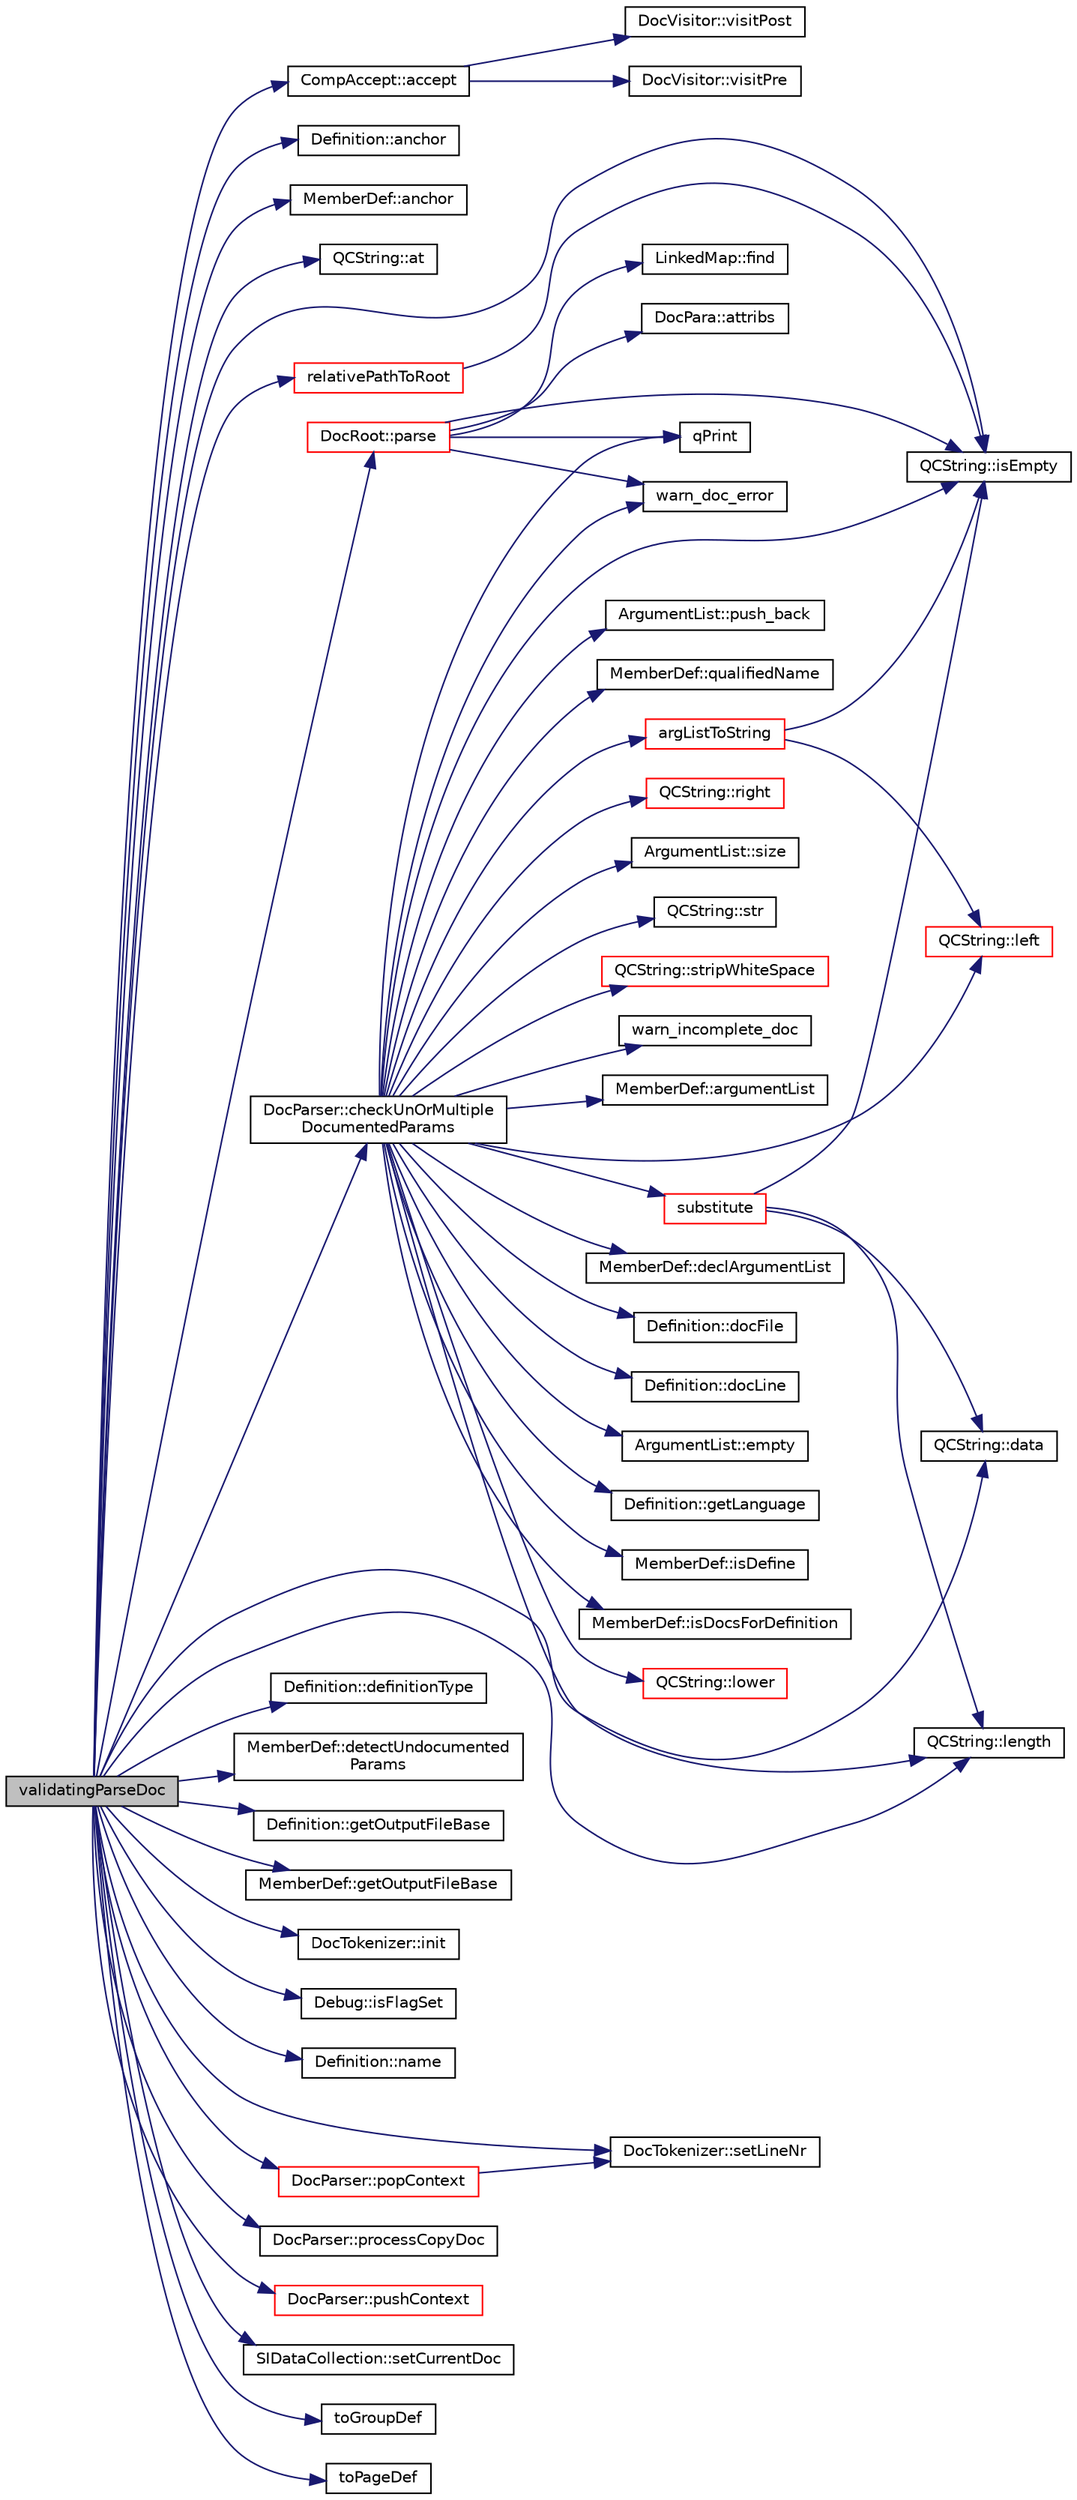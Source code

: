 digraph "validatingParseDoc"
{
 // LATEX_PDF_SIZE
  edge [fontname="Helvetica",fontsize="10",labelfontname="Helvetica",labelfontsize="10"];
  node [fontname="Helvetica",fontsize="10",shape=record];
  rankdir="LR";
  Node1 [label="validatingParseDoc",height=0.2,width=0.4,color="black", fillcolor="grey75", style="filled", fontcolor="black",tooltip=" "];
  Node1 -> Node2 [color="midnightblue",fontsize="10",style="solid",fontname="Helvetica"];
  Node2 [label="CompAccept::accept",height=0.2,width=0.4,color="black", fillcolor="white", style="filled",URL="$classCompAccept.html#ac799791209a925933d3eb1e544a65acf",tooltip=" "];
  Node2 -> Node3 [color="midnightblue",fontsize="10",style="solid",fontname="Helvetica"];
  Node3 [label="DocVisitor::visitPost",height=0.2,width=0.4,color="black", fillcolor="white", style="filled",URL="$classDocVisitor.html#afc37187eb3ca61b7bb0b730636324966",tooltip=" "];
  Node2 -> Node4 [color="midnightblue",fontsize="10",style="solid",fontname="Helvetica"];
  Node4 [label="DocVisitor::visitPre",height=0.2,width=0.4,color="black", fillcolor="white", style="filled",URL="$classDocVisitor.html#ad19af23c9a793e7b224df2a9e63f8abb",tooltip=" "];
  Node1 -> Node5 [color="midnightblue",fontsize="10",style="solid",fontname="Helvetica"];
  Node5 [label="Definition::anchor",height=0.2,width=0.4,color="black", fillcolor="white", style="filled",URL="$classDefinition.html#a56e91f9b76f41208a22cfb2336871604",tooltip=" "];
  Node1 -> Node6 [color="midnightblue",fontsize="10",style="solid",fontname="Helvetica"];
  Node6 [label="MemberDef::anchor",height=0.2,width=0.4,color="black", fillcolor="white", style="filled",URL="$classMemberDef.html#a170c6221384447f7e2e9f5a529efef40",tooltip=" "];
  Node1 -> Node7 [color="midnightblue",fontsize="10",style="solid",fontname="Helvetica"];
  Node7 [label="QCString::at",height=0.2,width=0.4,color="black", fillcolor="white", style="filled",URL="$classQCString.html#a4c8be5d062cc14919b53ff0a3c8f9a4f",tooltip=" "];
  Node1 -> Node8 [color="midnightblue",fontsize="10",style="solid",fontname="Helvetica"];
  Node8 [label="DocParser::checkUnOrMultiple\lDocumentedParams",height=0.2,width=0.4,color="black", fillcolor="white", style="filled",URL="$classDocParser.html#a9ca6efdbb8e10b7908ad6906f26ff1bd",tooltip=" "];
  Node8 -> Node9 [color="midnightblue",fontsize="10",style="solid",fontname="Helvetica"];
  Node9 [label="argListToString",height=0.2,width=0.4,color="red", fillcolor="white", style="filled",URL="$util_8cpp.html#a9d5c2a3aefbda0b0e684f768a380d2db",tooltip=" "];
  Node9 -> Node19 [color="midnightblue",fontsize="10",style="solid",fontname="Helvetica"];
  Node19 [label="QCString::isEmpty",height=0.2,width=0.4,color="black", fillcolor="white", style="filled",URL="$classQCString.html#a621c4090d69ad7d05ef8e5234376c3d8",tooltip=" "];
  Node9 -> Node20 [color="midnightblue",fontsize="10",style="solid",fontname="Helvetica"];
  Node20 [label="QCString::left",height=0.2,width=0.4,color="red", fillcolor="white", style="filled",URL="$classQCString.html#aecf8b66312c4e97333219cc344c11a4f",tooltip=" "];
  Node8 -> Node28 [color="midnightblue",fontsize="10",style="solid",fontname="Helvetica"];
  Node28 [label="MemberDef::argumentList",height=0.2,width=0.4,color="black", fillcolor="white", style="filled",URL="$classMemberDef.html#a515503656a6cffb2d27f60e93c3c780e",tooltip=" "];
  Node8 -> Node29 [color="midnightblue",fontsize="10",style="solid",fontname="Helvetica"];
  Node29 [label="MemberDef::declArgumentList",height=0.2,width=0.4,color="black", fillcolor="white", style="filled",URL="$classMemberDef.html#af0d0461390544ad385a962aefd88c313",tooltip=" "];
  Node8 -> Node30 [color="midnightblue",fontsize="10",style="solid",fontname="Helvetica"];
  Node30 [label="Definition::docFile",height=0.2,width=0.4,color="black", fillcolor="white", style="filled",URL="$classDefinition.html#a00915f52f3b708bec07aab2b44f03d34",tooltip=" "];
  Node8 -> Node31 [color="midnightblue",fontsize="10",style="solid",fontname="Helvetica"];
  Node31 [label="Definition::docLine",height=0.2,width=0.4,color="black", fillcolor="white", style="filled",URL="$classDefinition.html#a26a4a6e3578aa6c81b2d6d77a1ce694f",tooltip=" "];
  Node8 -> Node18 [color="midnightblue",fontsize="10",style="solid",fontname="Helvetica"];
  Node18 [label="ArgumentList::empty",height=0.2,width=0.4,color="black", fillcolor="white", style="filled",URL="$classArgumentList.html#aaa15ddcfdb06a535a3398f1dc73d336d",tooltip=" "];
  Node8 -> Node32 [color="midnightblue",fontsize="10",style="solid",fontname="Helvetica"];
  Node32 [label="Definition::getLanguage",height=0.2,width=0.4,color="black", fillcolor="white", style="filled",URL="$classDefinition.html#a0dda9f50f2f9754e6341a10373eafec7",tooltip=" "];
  Node8 -> Node33 [color="midnightblue",fontsize="10",style="solid",fontname="Helvetica"];
  Node33 [label="MemberDef::isDefine",height=0.2,width=0.4,color="black", fillcolor="white", style="filled",URL="$classMemberDef.html#a8c9a34fe614f8c55edc60deaf0143f47",tooltip=" "];
  Node8 -> Node34 [color="midnightblue",fontsize="10",style="solid",fontname="Helvetica"];
  Node34 [label="MemberDef::isDocsForDefinition",height=0.2,width=0.4,color="black", fillcolor="white", style="filled",URL="$classMemberDef.html#a842ff86c34c3ae387d995e2597be8118",tooltip=" "];
  Node8 -> Node19 [color="midnightblue",fontsize="10",style="solid",fontname="Helvetica"];
  Node8 -> Node20 [color="midnightblue",fontsize="10",style="solid",fontname="Helvetica"];
  Node8 -> Node15 [color="midnightblue",fontsize="10",style="solid",fontname="Helvetica"];
  Node15 [label="QCString::length",height=0.2,width=0.4,color="black", fillcolor="white", style="filled",URL="$classQCString.html#ac52596733e9110b778019946d73fb268",tooltip=" "];
  Node8 -> Node35 [color="midnightblue",fontsize="10",style="solid",fontname="Helvetica"];
  Node35 [label="QCString::lower",height=0.2,width=0.4,color="red", fillcolor="white", style="filled",URL="$classQCString.html#a33688239622e659cfb469fbd62c9cccb",tooltip=" "];
  Node8 -> Node37 [color="midnightblue",fontsize="10",style="solid",fontname="Helvetica"];
  Node37 [label="ArgumentList::push_back",height=0.2,width=0.4,color="black", fillcolor="white", style="filled",URL="$classArgumentList.html#aa80c14f74871d9274671a9e33ac3c870",tooltip=" "];
  Node8 -> Node38 [color="midnightblue",fontsize="10",style="solid",fontname="Helvetica"];
  Node38 [label="qPrint",height=0.2,width=0.4,color="black", fillcolor="white", style="filled",URL="$qcstring_8h.html#a9851ebb5ae2f65b4d2b1d08421edbfd2",tooltip=" "];
  Node8 -> Node39 [color="midnightblue",fontsize="10",style="solid",fontname="Helvetica"];
  Node39 [label="MemberDef::qualifiedName",height=0.2,width=0.4,color="black", fillcolor="white", style="filled",URL="$classMemberDef.html#adfd71ac301f7d1d7010992ecc990200a",tooltip=" "];
  Node8 -> Node40 [color="midnightblue",fontsize="10",style="solid",fontname="Helvetica"];
  Node40 [label="QCString::right",height=0.2,width=0.4,color="red", fillcolor="white", style="filled",URL="$classQCString.html#a8f4aa5417f6a834f28c7148a1fe262d5",tooltip=" "];
  Node8 -> Node41 [color="midnightblue",fontsize="10",style="solid",fontname="Helvetica"];
  Node41 [label="ArgumentList::size",height=0.2,width=0.4,color="black", fillcolor="white", style="filled",URL="$classArgumentList.html#a4d651caeb995400fad17d4ab4a020a3a",tooltip=" "];
  Node8 -> Node42 [color="midnightblue",fontsize="10",style="solid",fontname="Helvetica"];
  Node42 [label="QCString::str",height=0.2,width=0.4,color="black", fillcolor="white", style="filled",URL="$classQCString.html#a9824b07232eea418ab3b3e7dc3178eec",tooltip=" "];
  Node8 -> Node43 [color="midnightblue",fontsize="10",style="solid",fontname="Helvetica"];
  Node43 [label="QCString::stripWhiteSpace",height=0.2,width=0.4,color="red", fillcolor="white", style="filled",URL="$classQCString.html#a66269a694d9e6961bfd145bb4ca72f42",tooltip="returns a copy of this string with leading and trailing whitespace removed"];
  Node8 -> Node46 [color="midnightblue",fontsize="10",style="solid",fontname="Helvetica"];
  Node46 [label="substitute",height=0.2,width=0.4,color="red", fillcolor="white", style="filled",URL="$qcstring_8cpp.html#a99187f0723aa35b7f06be3a5506b1285",tooltip="substitute all occurrences of src in s by dst"];
  Node46 -> Node14 [color="midnightblue",fontsize="10",style="solid",fontname="Helvetica"];
  Node14 [label="QCString::data",height=0.2,width=0.4,color="black", fillcolor="white", style="filled",URL="$classQCString.html#ac3aa3ac1a1c36d3305eba22a2eb0d098",tooltip=" "];
  Node46 -> Node19 [color="midnightblue",fontsize="10",style="solid",fontname="Helvetica"];
  Node46 -> Node15 [color="midnightblue",fontsize="10",style="solid",fontname="Helvetica"];
  Node8 -> Node49 [color="midnightblue",fontsize="10",style="solid",fontname="Helvetica"];
  Node49 [label="warn_doc_error",height=0.2,width=0.4,color="black", fillcolor="white", style="filled",URL="$message_8cpp.html#a64240af0f75c8052d6bb3a4d1c684936",tooltip=" "];
  Node8 -> Node50 [color="midnightblue",fontsize="10",style="solid",fontname="Helvetica"];
  Node50 [label="warn_incomplete_doc",height=0.2,width=0.4,color="black", fillcolor="white", style="filled",URL="$message_8cpp.html#a851c04a43e751fe02be2d12eec9e8da3",tooltip=" "];
  Node1 -> Node14 [color="midnightblue",fontsize="10",style="solid",fontname="Helvetica"];
  Node1 -> Node51 [color="midnightblue",fontsize="10",style="solid",fontname="Helvetica"];
  Node51 [label="Definition::definitionType",height=0.2,width=0.4,color="black", fillcolor="white", style="filled",URL="$classDefinition.html#a526c39074637d4b17a3f67df56d961ff",tooltip=" "];
  Node1 -> Node52 [color="midnightblue",fontsize="10",style="solid",fontname="Helvetica"];
  Node52 [label="MemberDef::detectUndocumented\lParams",height=0.2,width=0.4,color="black", fillcolor="white", style="filled",URL="$classMemberDef.html#ae191114ab6407a74711b5dad045a20c9",tooltip=" "];
  Node1 -> Node53 [color="midnightblue",fontsize="10",style="solid",fontname="Helvetica"];
  Node53 [label="Definition::getOutputFileBase",height=0.2,width=0.4,color="black", fillcolor="white", style="filled",URL="$classDefinition.html#acabecdc6bfda2015811eed5f3436322d",tooltip=" "];
  Node1 -> Node54 [color="midnightblue",fontsize="10",style="solid",fontname="Helvetica"];
  Node54 [label="MemberDef::getOutputFileBase",height=0.2,width=0.4,color="black", fillcolor="white", style="filled",URL="$classMemberDef.html#a1691f8cc2d90978d091a7d7aae11dd8d",tooltip=" "];
  Node1 -> Node55 [color="midnightblue",fontsize="10",style="solid",fontname="Helvetica"];
  Node55 [label="DocTokenizer::init",height=0.2,width=0.4,color="black", fillcolor="white", style="filled",URL="$classDocTokenizer.html#af12e04557e3425c3af6534c25b16e583",tooltip=" "];
  Node1 -> Node19 [color="midnightblue",fontsize="10",style="solid",fontname="Helvetica"];
  Node1 -> Node56 [color="midnightblue",fontsize="10",style="solid",fontname="Helvetica"];
  Node56 [label="Debug::isFlagSet",height=0.2,width=0.4,color="black", fillcolor="white", style="filled",URL="$classDebug.html#a92b0668ebfb43903d82ad112bf6c84e1",tooltip=" "];
  Node1 -> Node15 [color="midnightblue",fontsize="10",style="solid",fontname="Helvetica"];
  Node1 -> Node57 [color="midnightblue",fontsize="10",style="solid",fontname="Helvetica"];
  Node57 [label="Definition::name",height=0.2,width=0.4,color="black", fillcolor="white", style="filled",URL="$classDefinition.html#a9374fedd7f64fea7e0e164302d1a9e61",tooltip=" "];
  Node1 -> Node58 [color="midnightblue",fontsize="10",style="solid",fontname="Helvetica"];
  Node58 [label="DocRoot::parse",height=0.2,width=0.4,color="red", fillcolor="white", style="filled",URL="$classDocRoot.html#a860207dd6bee34648ddbfd55e3ddaff8",tooltip=" "];
  Node58 -> Node59 [color="midnightblue",fontsize="10",style="solid",fontname="Helvetica"];
  Node59 [label="DocPara::attribs",height=0.2,width=0.4,color="black", fillcolor="white", style="filled",URL="$classDocPara.html#a5082d8f47c5598a29ed0298e733f489f",tooltip=" "];
  Node58 -> Node60 [color="midnightblue",fontsize="10",style="solid",fontname="Helvetica"];
  Node60 [label="LinkedMap::find",height=0.2,width=0.4,color="black", fillcolor="white", style="filled",URL="$classLinkedMap.html#ad7659775b7de962b4fe0921456baf4f4",tooltip=" "];
  Node58 -> Node19 [color="midnightblue",fontsize="10",style="solid",fontname="Helvetica"];
  Node58 -> Node38 [color="midnightblue",fontsize="10",style="solid",fontname="Helvetica"];
  Node58 -> Node49 [color="midnightblue",fontsize="10",style="solid",fontname="Helvetica"];
  Node1 -> Node103 [color="midnightblue",fontsize="10",style="solid",fontname="Helvetica"];
  Node103 [label="DocParser::popContext",height=0.2,width=0.4,color="red", fillcolor="white", style="filled",URL="$classDocParser.html#aa05ab8dc59dfa50633146bdba08db5f0",tooltip=" "];
  Node103 -> Node107 [color="midnightblue",fontsize="10",style="solid",fontname="Helvetica"];
  Node107 [label="DocTokenizer::setLineNr",height=0.2,width=0.4,color="black", fillcolor="white", style="filled",URL="$classDocTokenizer.html#a2ffd450e14852a41762e405e33efed7d",tooltip=" "];
  Node1 -> Node108 [color="midnightblue",fontsize="10",style="solid",fontname="Helvetica"];
  Node108 [label="DocParser::processCopyDoc",height=0.2,width=0.4,color="black", fillcolor="white", style="filled",URL="$classDocParser.html#a0926310306bc7a703878d9dec9c73160",tooltip=" "];
  Node1 -> Node109 [color="midnightblue",fontsize="10",style="solid",fontname="Helvetica"];
  Node109 [label="DocParser::pushContext",height=0.2,width=0.4,color="red", fillcolor="white", style="filled",URL="$classDocParser.html#af278dab51b58124b32a625d709a29d97",tooltip=" "];
  Node1 -> Node111 [color="midnightblue",fontsize="10",style="solid",fontname="Helvetica"];
  Node111 [label="relativePathToRoot",height=0.2,width=0.4,color="red", fillcolor="white", style="filled",URL="$util_8cpp.html#a6cc78f4946029df8c7135fbf36e625e4",tooltip=" "];
  Node111 -> Node19 [color="midnightblue",fontsize="10",style="solid",fontname="Helvetica"];
  Node1 -> Node112 [color="midnightblue",fontsize="10",style="solid",fontname="Helvetica"];
  Node112 [label="SIDataCollection::setCurrentDoc",height=0.2,width=0.4,color="black", fillcolor="white", style="filled",URL="$classSIDataCollection.html#a25d837c3ddad78acf6da7fd7c84e6155",tooltip=" "];
  Node1 -> Node107 [color="midnightblue",fontsize="10",style="solid",fontname="Helvetica"];
  Node1 -> Node95 [color="midnightblue",fontsize="10",style="solid",fontname="Helvetica"];
  Node95 [label="toGroupDef",height=0.2,width=0.4,color="black", fillcolor="white", style="filled",URL="$groupdef_8cpp.html#a81b6ac5e79beed572376b9aebfa96da5",tooltip=" "];
  Node1 -> Node113 [color="midnightblue",fontsize="10",style="solid",fontname="Helvetica"];
  Node113 [label="toPageDef",height=0.2,width=0.4,color="black", fillcolor="white", style="filled",URL="$pagedef_8cpp.html#a7697e578ee832ee5d8e992bf6dc93617",tooltip=" "];
}
